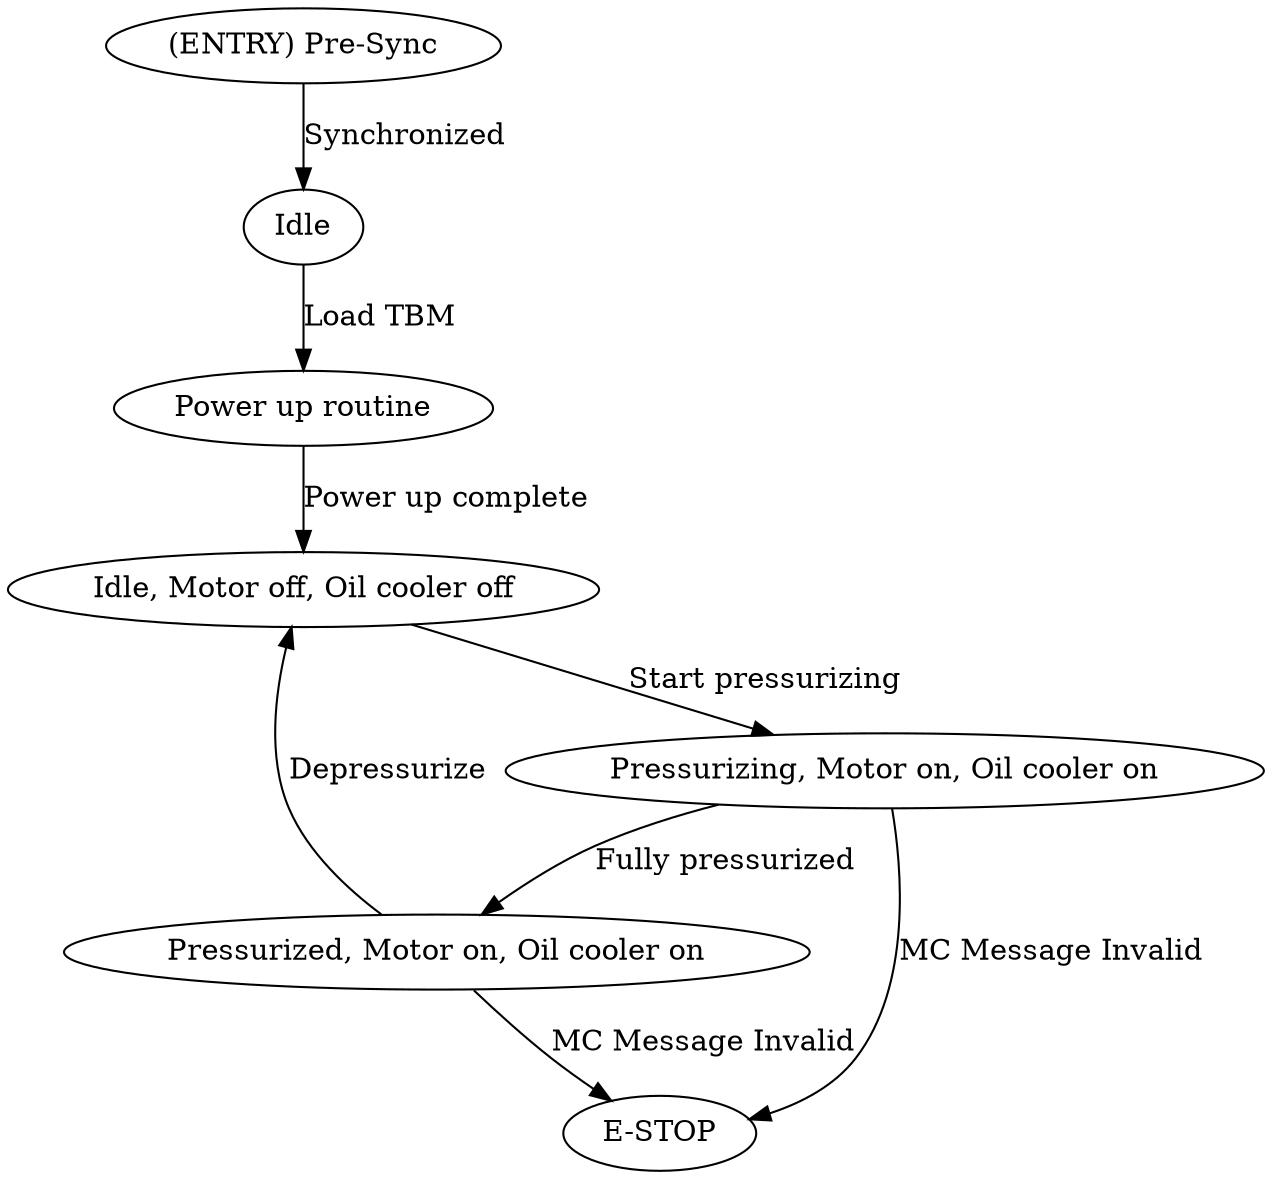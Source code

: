 digraph {
	S00 [label="(ENTRY) Pre-Sync"];
	S06 [label="Idle"];
    	S01 [label="Power up routine"];
    	S02 [label="Pressurizing, Motor on, Oil cooler on"];
	S03 [label="Pressurized, Motor on, Oil cooler on"];
	S04 [label="Idle, Motor off, Oil cooler off"];
	S05 [label="E-STOP"];

	S00 -> S06 [label="Synchronized"];
	S06 -> S01 [label="Load TBM"];
	S01 -> S04 [label="Power up complete"];
    S03 -> S05 [label="MC Message Invalid"];
   S02 -> S05 [label="MC Message Invalid"];
	S03 -> S04 [label="Depressurize"];
	S02 -> S03 [label="Fully pressurized"];
S04 -> S02 [label="Start pressurizing"];

}
